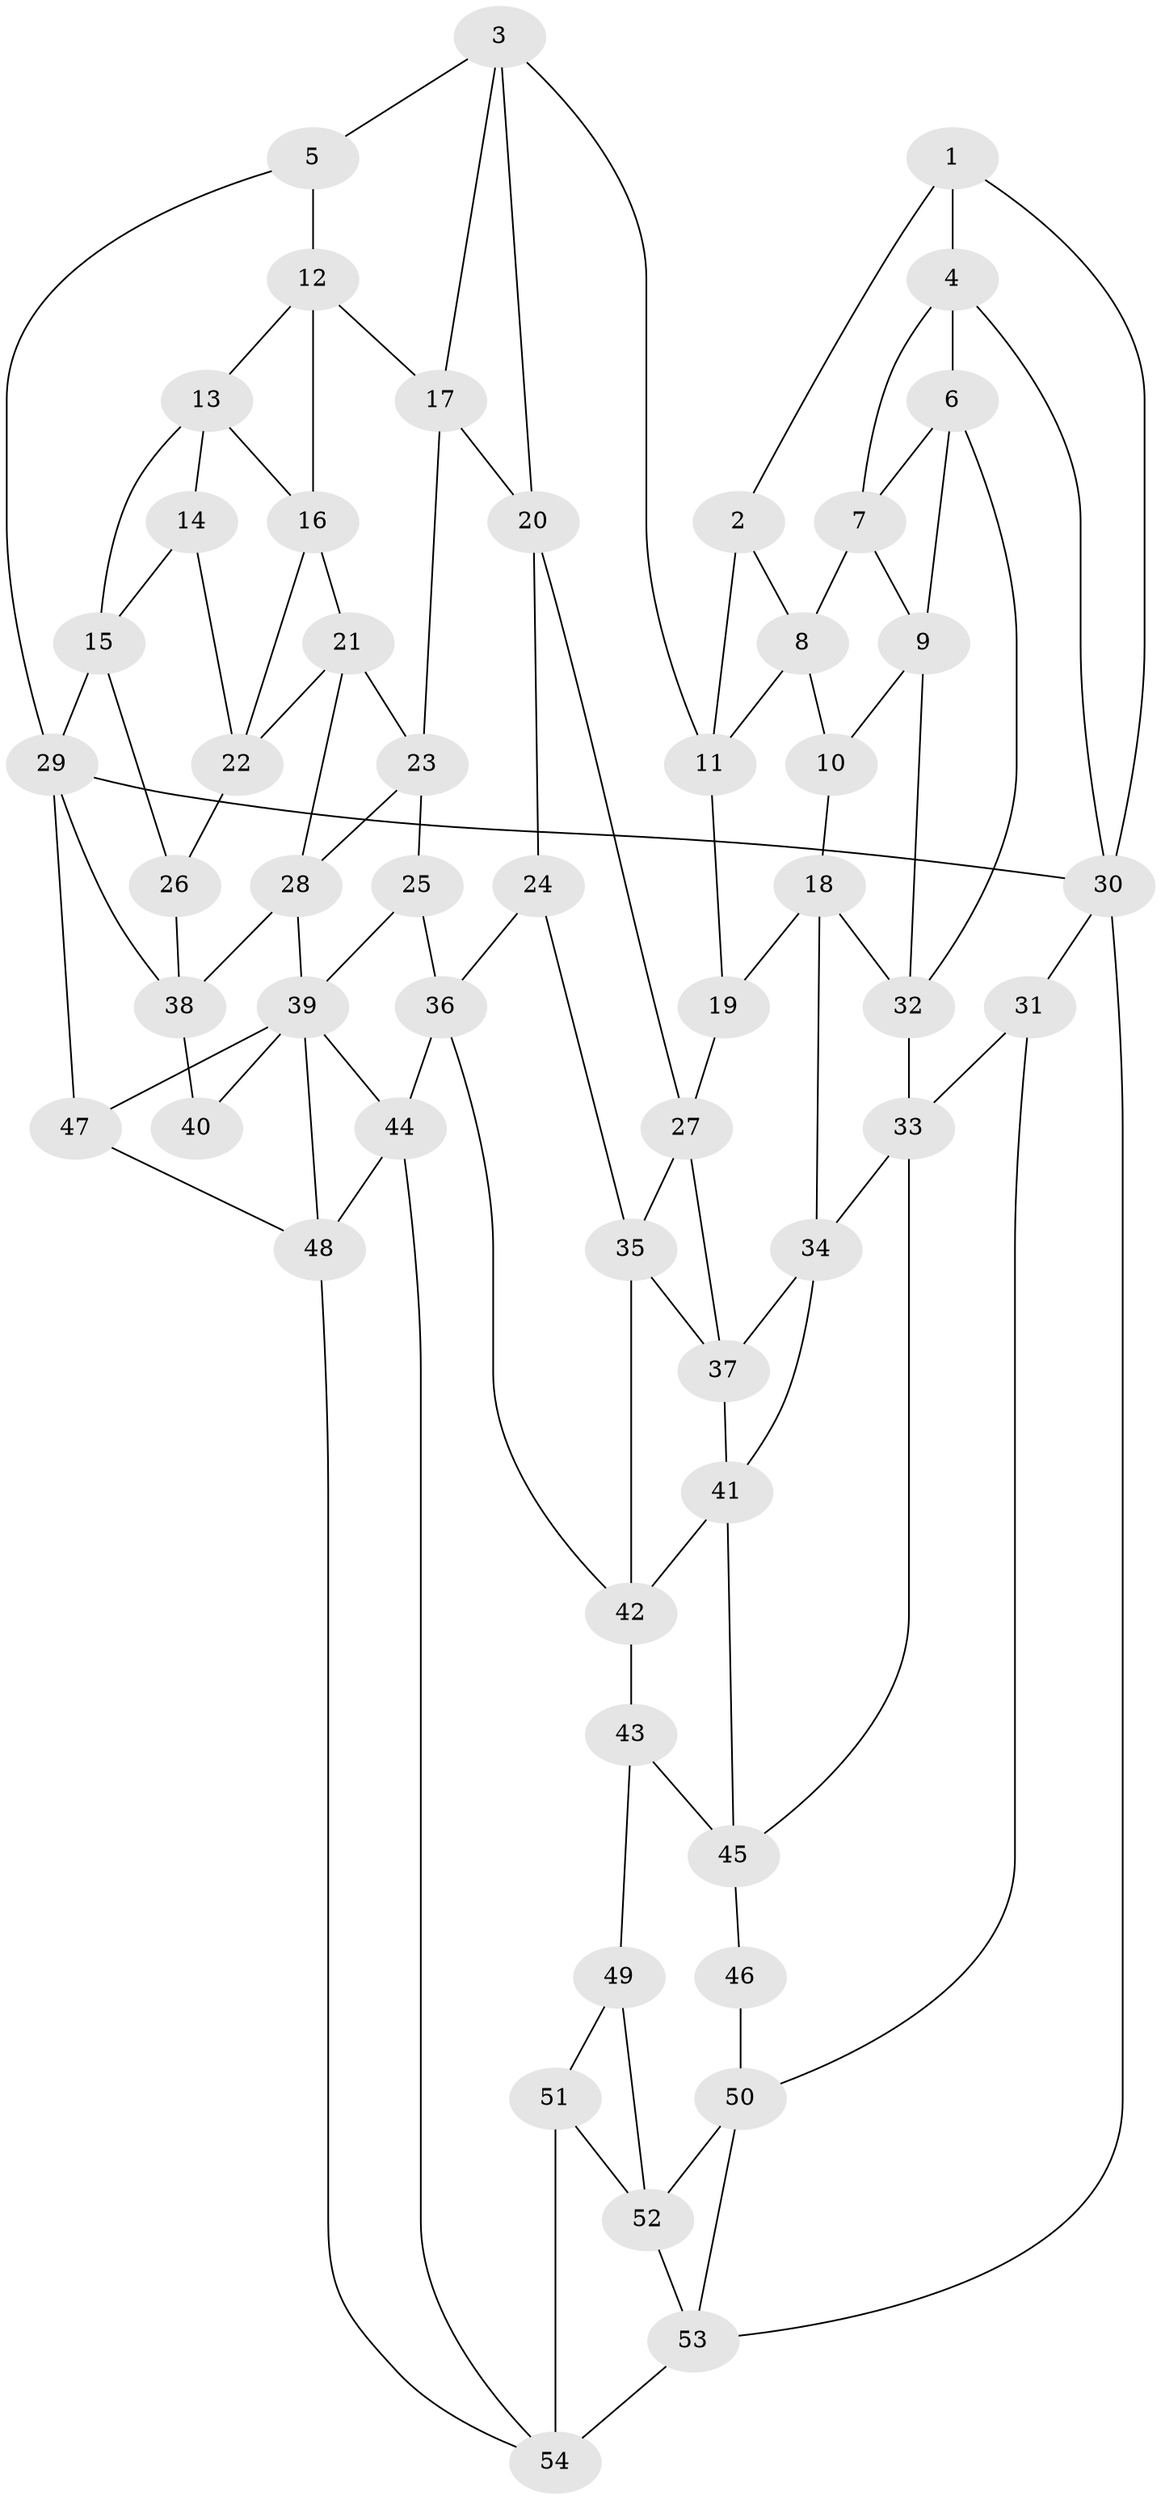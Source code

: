 // original degree distribution, {3: 0.027777777777777776, 4: 0.24074074074074073, 6: 0.24074074074074073, 5: 0.49074074074074076}
// Generated by graph-tools (version 1.1) at 2025/50/03/09/25 03:50:59]
// undirected, 54 vertices, 101 edges
graph export_dot {
graph [start="1"]
  node [color=gray90,style=filled];
  1;
  2;
  3;
  4;
  5;
  6;
  7;
  8;
  9;
  10;
  11;
  12;
  13;
  14;
  15;
  16;
  17;
  18;
  19;
  20;
  21;
  22;
  23;
  24;
  25;
  26;
  27;
  28;
  29;
  30;
  31;
  32;
  33;
  34;
  35;
  36;
  37;
  38;
  39;
  40;
  41;
  42;
  43;
  44;
  45;
  46;
  47;
  48;
  49;
  50;
  51;
  52;
  53;
  54;
  1 -- 2 [weight=1.0];
  1 -- 4 [weight=1.0];
  1 -- 30 [weight=1.0];
  2 -- 8 [weight=1.0];
  2 -- 11 [weight=1.0];
  3 -- 5 [weight=1.0];
  3 -- 11 [weight=1.0];
  3 -- 17 [weight=1.0];
  3 -- 20 [weight=1.0];
  4 -- 6 [weight=1.0];
  4 -- 7 [weight=1.0];
  4 -- 30 [weight=1.0];
  5 -- 12 [weight=1.0];
  5 -- 29 [weight=1.0];
  6 -- 7 [weight=1.0];
  6 -- 9 [weight=1.0];
  6 -- 32 [weight=1.0];
  7 -- 8 [weight=1.0];
  7 -- 9 [weight=1.0];
  8 -- 10 [weight=1.0];
  8 -- 11 [weight=1.0];
  9 -- 10 [weight=1.0];
  9 -- 32 [weight=1.0];
  10 -- 18 [weight=1.0];
  11 -- 19 [weight=1.0];
  12 -- 13 [weight=1.0];
  12 -- 16 [weight=1.0];
  12 -- 17 [weight=1.0];
  13 -- 14 [weight=1.0];
  13 -- 15 [weight=1.0];
  13 -- 16 [weight=1.0];
  14 -- 15 [weight=1.0];
  14 -- 22 [weight=1.0];
  15 -- 26 [weight=1.0];
  15 -- 29 [weight=1.0];
  16 -- 21 [weight=1.0];
  16 -- 22 [weight=1.0];
  17 -- 20 [weight=1.0];
  17 -- 23 [weight=1.0];
  18 -- 19 [weight=1.0];
  18 -- 32 [weight=1.0];
  18 -- 34 [weight=1.0];
  19 -- 27 [weight=1.0];
  20 -- 24 [weight=1.0];
  20 -- 27 [weight=1.0];
  21 -- 22 [weight=1.0];
  21 -- 23 [weight=1.0];
  21 -- 28 [weight=1.0];
  22 -- 26 [weight=1.0];
  23 -- 25 [weight=1.0];
  23 -- 28 [weight=1.0];
  24 -- 35 [weight=1.0];
  24 -- 36 [weight=1.0];
  25 -- 36 [weight=1.0];
  25 -- 39 [weight=1.0];
  26 -- 38 [weight=2.0];
  27 -- 35 [weight=1.0];
  27 -- 37 [weight=1.0];
  28 -- 38 [weight=1.0];
  28 -- 39 [weight=1.0];
  29 -- 30 [weight=2.0];
  29 -- 38 [weight=1.0];
  29 -- 47 [weight=1.0];
  30 -- 31 [weight=1.0];
  30 -- 53 [weight=1.0];
  31 -- 33 [weight=1.0];
  31 -- 50 [weight=1.0];
  32 -- 33 [weight=1.0];
  33 -- 34 [weight=1.0];
  33 -- 45 [weight=1.0];
  34 -- 37 [weight=1.0];
  34 -- 41 [weight=1.0];
  35 -- 37 [weight=1.0];
  35 -- 42 [weight=1.0];
  36 -- 42 [weight=1.0];
  36 -- 44 [weight=1.0];
  37 -- 41 [weight=1.0];
  38 -- 40 [weight=2.0];
  39 -- 40 [weight=1.0];
  39 -- 44 [weight=1.0];
  39 -- 47 [weight=1.0];
  39 -- 48 [weight=1.0];
  41 -- 42 [weight=1.0];
  41 -- 45 [weight=1.0];
  42 -- 43 [weight=1.0];
  43 -- 45 [weight=1.0];
  43 -- 49 [weight=1.0];
  44 -- 48 [weight=1.0];
  44 -- 54 [weight=1.0];
  45 -- 46 [weight=1.0];
  46 -- 50 [weight=1.0];
  47 -- 48 [weight=1.0];
  48 -- 54 [weight=1.0];
  49 -- 51 [weight=1.0];
  49 -- 52 [weight=1.0];
  50 -- 52 [weight=1.0];
  50 -- 53 [weight=1.0];
  51 -- 52 [weight=1.0];
  51 -- 54 [weight=2.0];
  52 -- 53 [weight=1.0];
  53 -- 54 [weight=1.0];
}
